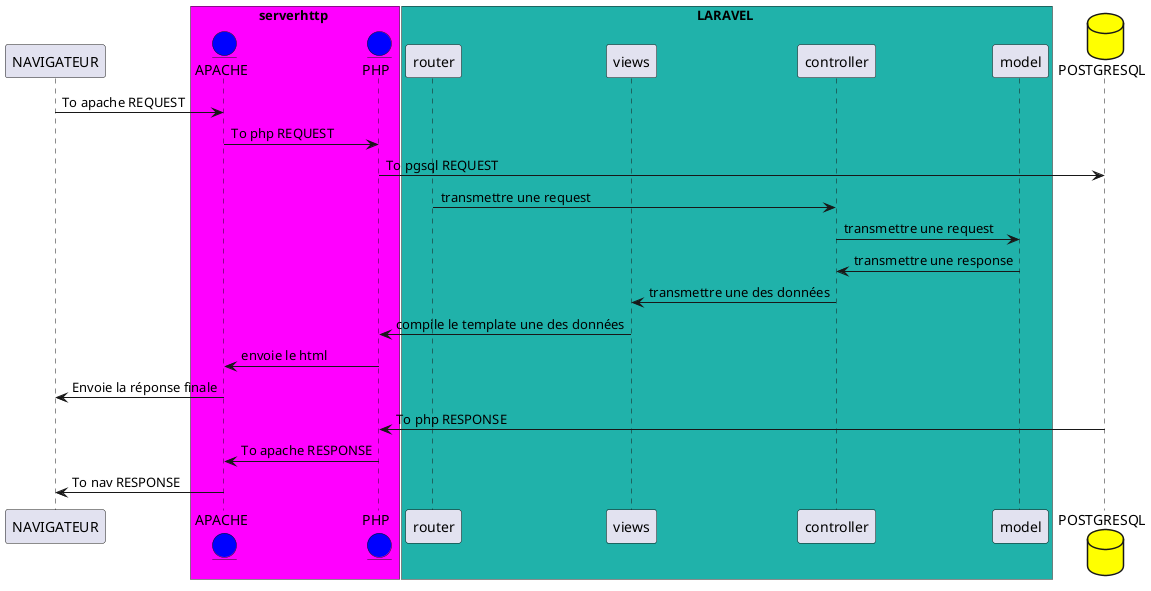 @startuml docker


participant NAVIGATEUR as nav


box serverhttp #f0f
entity      APACHE      as apache #blue
entity      PHP         as php #blue
end box

box LARAVEL #LightSeaGreen
participant router as ENTRYPOINT
participant views as V
participant controller as C
participant model as M
end box


database    POSTGRESQL  as pgsql #yellow


nav -> apache : To apache REQUEST
apache -> php : To php REQUEST
php -> pgsql  : To pgsql REQUEST


ENTRYPOINT -> C : transmettre une request
C -> M          : transmettre une request
C <- M          : transmettre une response

C -> V          : transmettre une des données
V -> php        : compile le template une des données
php -> apache   : envoie le html
apache -> nav   :  Envoie la réponse finale

php <- pgsql  : To php RESPONSE
apache <- php : To apache RESPONSE
nav <- apache : To nav RESPONSE


@enduml